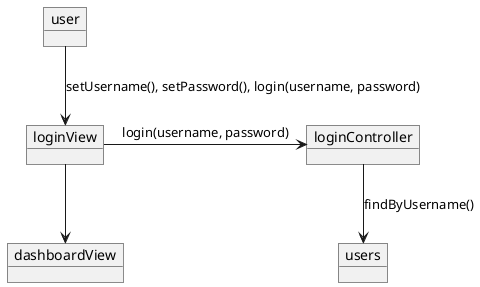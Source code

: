@startuml

object user
object loginView
object loginController
object users
object dashboardView

user -down-> loginView : setUsername(), setPassword(), login(username, password)
loginView -right-> loginController : login(username, password)
loginController -down-> users : findByUsername()
loginView -down-> dashboardView

@enduml